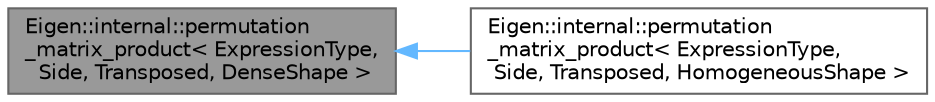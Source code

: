 digraph "Eigen::internal::permutation_matrix_product&lt; ExpressionType, Side, Transposed, DenseShape &gt;"
{
 // LATEX_PDF_SIZE
  bgcolor="transparent";
  edge [fontname=Helvetica,fontsize=10,labelfontname=Helvetica,labelfontsize=10];
  node [fontname=Helvetica,fontsize=10,shape=box,height=0.2,width=0.4];
  rankdir="LR";
  Node1 [id="Node000001",label="Eigen::internal::permutation\l_matrix_product\< ExpressionType,\l Side, Transposed, DenseShape \>",height=0.2,width=0.4,color="gray40", fillcolor="grey60", style="filled", fontcolor="black",tooltip=" "];
  Node1 -> Node2 [id="edge1_Node000001_Node000002",dir="back",color="steelblue1",style="solid",tooltip=" "];
  Node2 [id="Node000002",label="Eigen::internal::permutation\l_matrix_product\< ExpressionType,\l Side, Transposed, HomogeneousShape \>",height=0.2,width=0.4,color="gray40", fillcolor="white", style="filled",URL="$struct_eigen_1_1internal_1_1permutation__matrix__product_3_01_expression_type_00_01_side_00_01_t6e72df7be1755279b5abe7eabbb39875.html",tooltip=" "];
}
